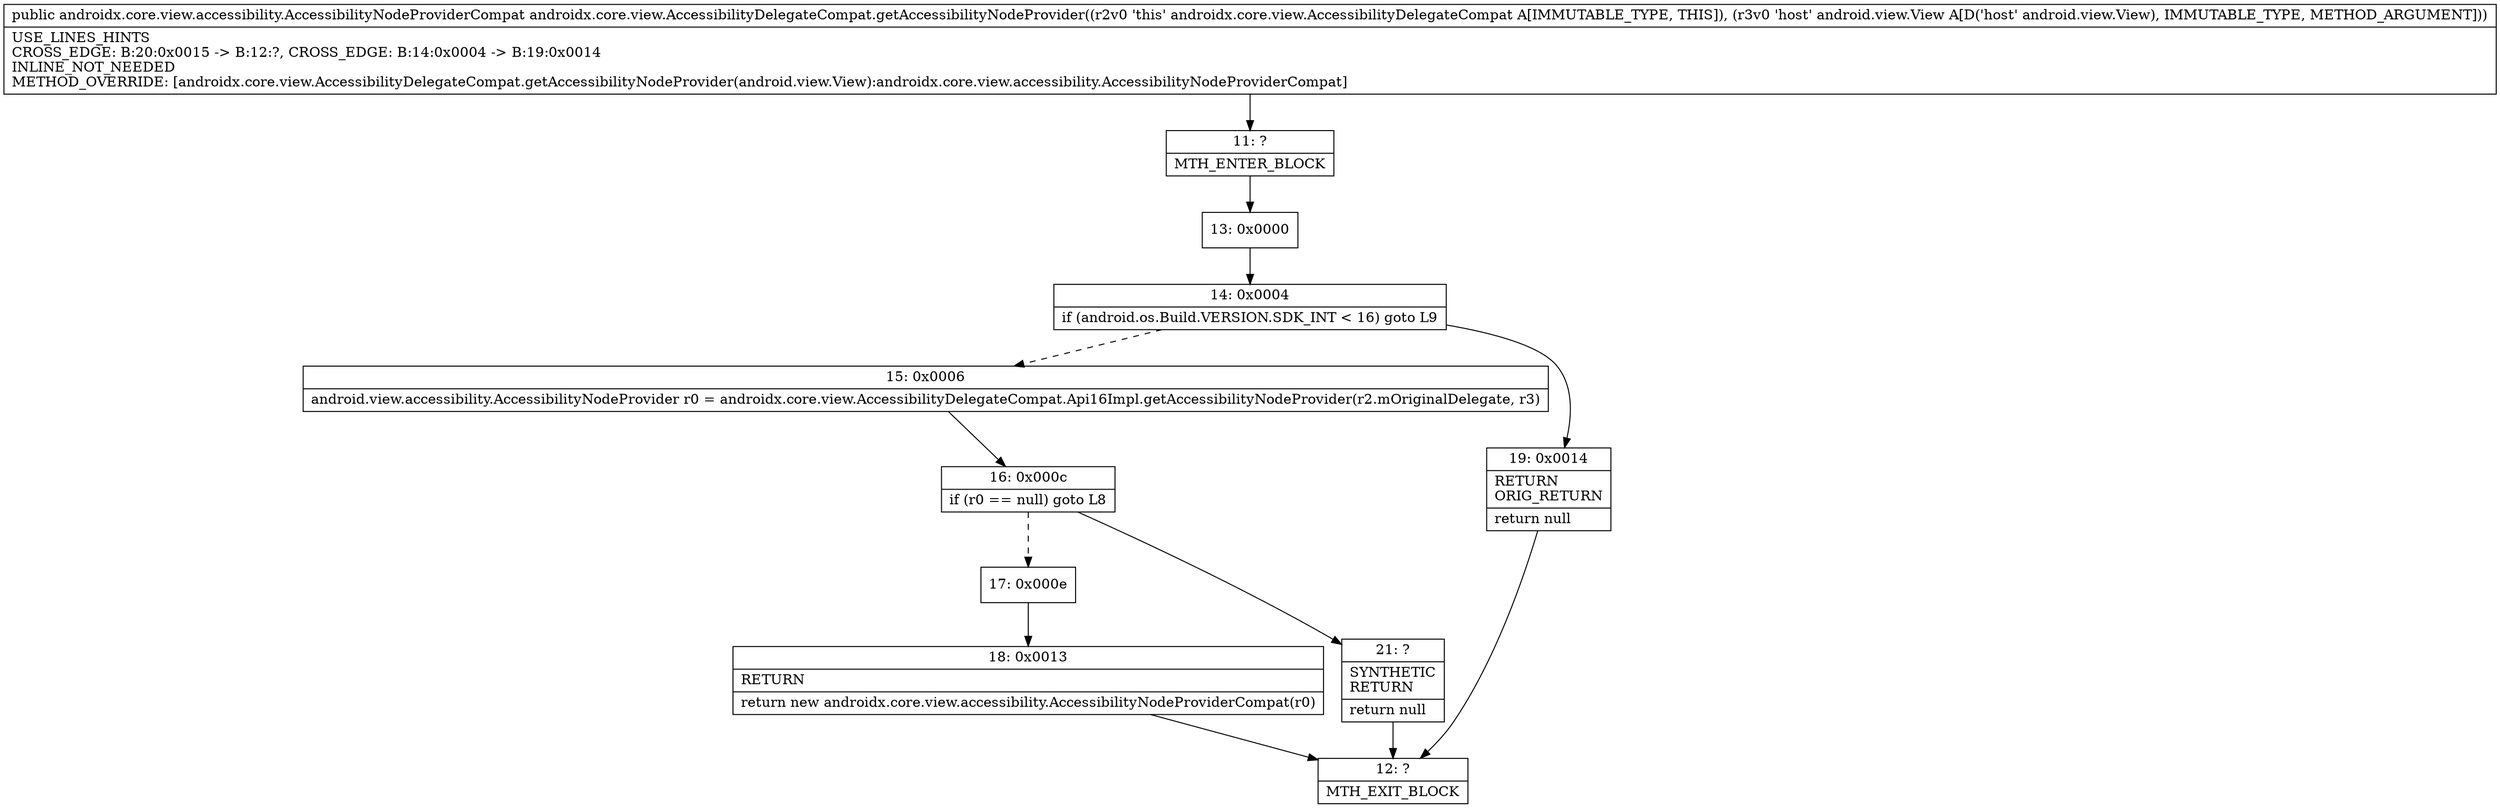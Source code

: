 digraph "CFG forandroidx.core.view.AccessibilityDelegateCompat.getAccessibilityNodeProvider(Landroid\/view\/View;)Landroidx\/core\/view\/accessibility\/AccessibilityNodeProviderCompat;" {
Node_11 [shape=record,label="{11\:\ ?|MTH_ENTER_BLOCK\l}"];
Node_13 [shape=record,label="{13\:\ 0x0000}"];
Node_14 [shape=record,label="{14\:\ 0x0004|if (android.os.Build.VERSION.SDK_INT \< 16) goto L9\l}"];
Node_15 [shape=record,label="{15\:\ 0x0006|android.view.accessibility.AccessibilityNodeProvider r0 = androidx.core.view.AccessibilityDelegateCompat.Api16Impl.getAccessibilityNodeProvider(r2.mOriginalDelegate, r3)\l}"];
Node_16 [shape=record,label="{16\:\ 0x000c|if (r0 == null) goto L8\l}"];
Node_17 [shape=record,label="{17\:\ 0x000e}"];
Node_18 [shape=record,label="{18\:\ 0x0013|RETURN\l|return new androidx.core.view.accessibility.AccessibilityNodeProviderCompat(r0)\l}"];
Node_12 [shape=record,label="{12\:\ ?|MTH_EXIT_BLOCK\l}"];
Node_21 [shape=record,label="{21\:\ ?|SYNTHETIC\lRETURN\l|return null\l}"];
Node_19 [shape=record,label="{19\:\ 0x0014|RETURN\lORIG_RETURN\l|return null\l}"];
MethodNode[shape=record,label="{public androidx.core.view.accessibility.AccessibilityNodeProviderCompat androidx.core.view.AccessibilityDelegateCompat.getAccessibilityNodeProvider((r2v0 'this' androidx.core.view.AccessibilityDelegateCompat A[IMMUTABLE_TYPE, THIS]), (r3v0 'host' android.view.View A[D('host' android.view.View), IMMUTABLE_TYPE, METHOD_ARGUMENT]))  | USE_LINES_HINTS\lCROSS_EDGE: B:20:0x0015 \-\> B:12:?, CROSS_EDGE: B:14:0x0004 \-\> B:19:0x0014\lINLINE_NOT_NEEDED\lMETHOD_OVERRIDE: [androidx.core.view.AccessibilityDelegateCompat.getAccessibilityNodeProvider(android.view.View):androidx.core.view.accessibility.AccessibilityNodeProviderCompat]\l}"];
MethodNode -> Node_11;Node_11 -> Node_13;
Node_13 -> Node_14;
Node_14 -> Node_15[style=dashed];
Node_14 -> Node_19;
Node_15 -> Node_16;
Node_16 -> Node_17[style=dashed];
Node_16 -> Node_21;
Node_17 -> Node_18;
Node_18 -> Node_12;
Node_21 -> Node_12;
Node_19 -> Node_12;
}

